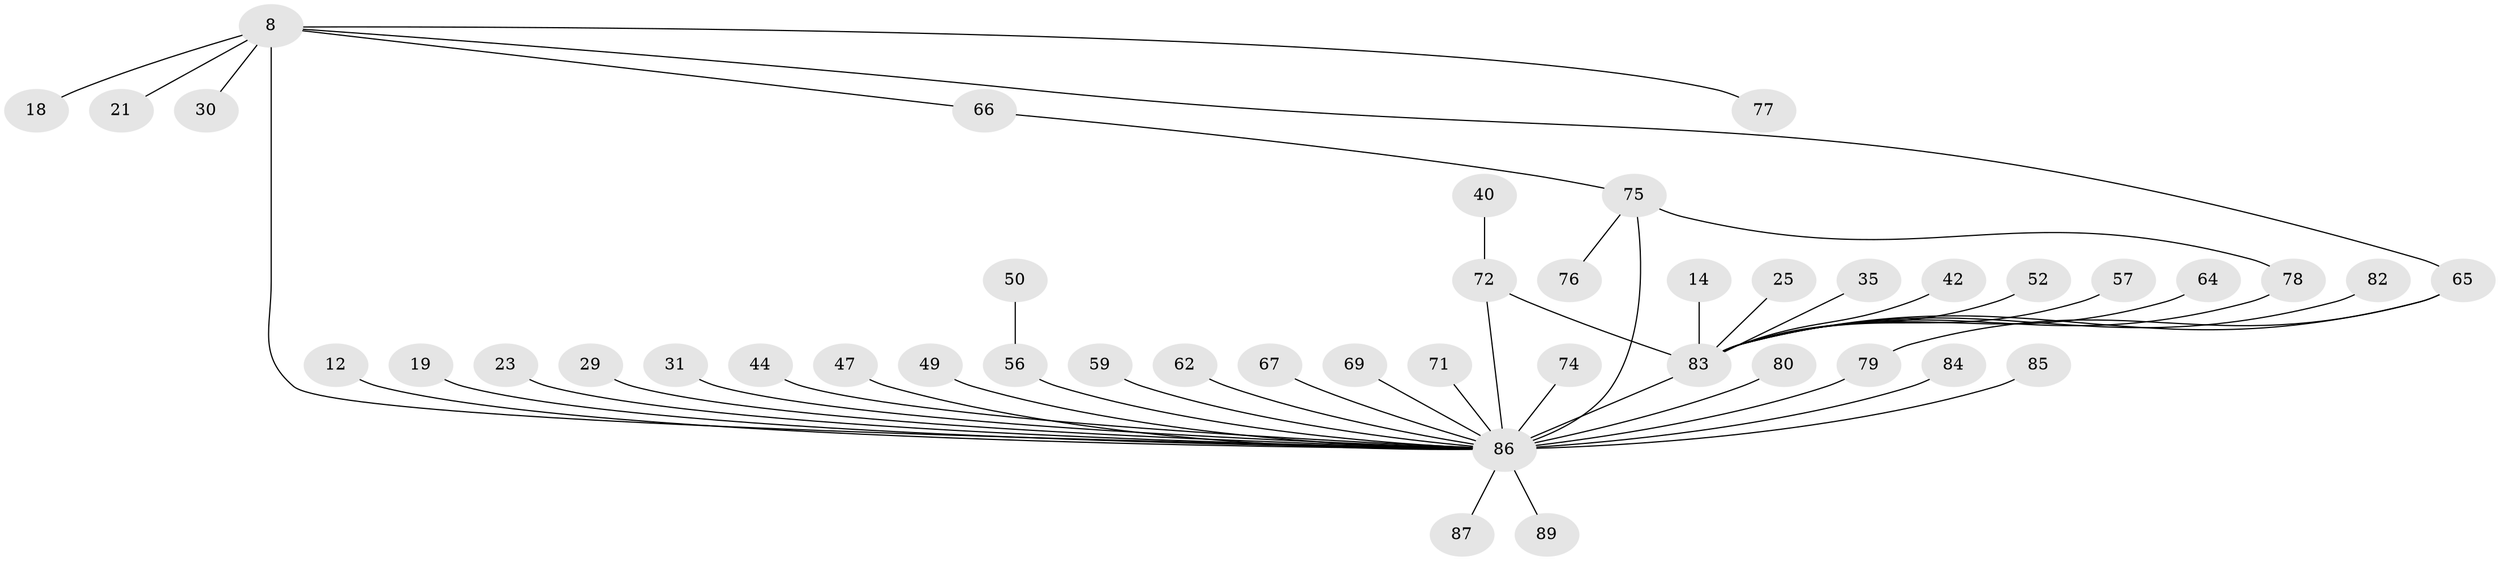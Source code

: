 // original degree distribution, {4: 0.10112359550561797, 19: 0.011235955056179775, 10: 0.011235955056179775, 17: 0.011235955056179775, 2: 0.20224719101123595, 8: 0.011235955056179775, 6: 0.02247191011235955, 11: 0.011235955056179775, 14: 0.011235955056179775, 3: 0.12359550561797752, 1: 0.4044943820224719, 9: 0.011235955056179775, 5: 0.056179775280898875, 12: 0.011235955056179775}
// Generated by graph-tools (version 1.1) at 2025/47/03/09/25 04:47:59]
// undirected, 44 vertices, 48 edges
graph export_dot {
graph [start="1"]
  node [color=gray90,style=filled];
  8 [super="+7"];
  12;
  14;
  18;
  19;
  21;
  23;
  25;
  29;
  30;
  31;
  35;
  40;
  42;
  44;
  47 [super="+37"];
  49;
  50;
  52;
  56 [super="+48"];
  57;
  59 [super="+39"];
  62;
  64;
  65 [super="+11+13"];
  66;
  67;
  69;
  71 [super="+51"];
  72 [super="+68+34+61"];
  74;
  75 [super="+73"];
  76;
  77;
  78 [super="+60+26"];
  79 [super="+58"];
  80;
  82;
  83 [super="+54+43+55"];
  84;
  85;
  86 [super="+63+81"];
  87;
  89 [super="+88"];
  8 -- 21;
  8 -- 30;
  8 -- 66;
  8 -- 77;
  8 -- 18;
  8 -- 65;
  8 -- 86 [weight=8];
  12 -- 86;
  14 -- 83;
  19 -- 86;
  23 -- 86;
  25 -- 83;
  29 -- 86;
  31 -- 86;
  35 -- 83;
  40 -- 72;
  42 -- 83;
  44 -- 86;
  47 -- 86 [weight=2];
  49 -- 86;
  50 -- 56;
  52 -- 83;
  56 -- 86 [weight=3];
  57 -- 83;
  59 -- 86;
  62 -- 86;
  64 -- 83;
  65 -- 83 [weight=2];
  65 -- 79;
  66 -- 75;
  67 -- 86 [weight=2];
  69 -- 86;
  71 -- 86;
  72 -- 86 [weight=11];
  72 -- 83;
  74 -- 86;
  75 -- 76;
  75 -- 78 [weight=2];
  75 -- 86 [weight=3];
  78 -- 83 [weight=2];
  79 -- 86 [weight=5];
  80 -- 86;
  82 -- 83;
  83 -- 86 [weight=12];
  84 -- 86;
  85 -- 86;
  86 -- 87;
  86 -- 89;
}
